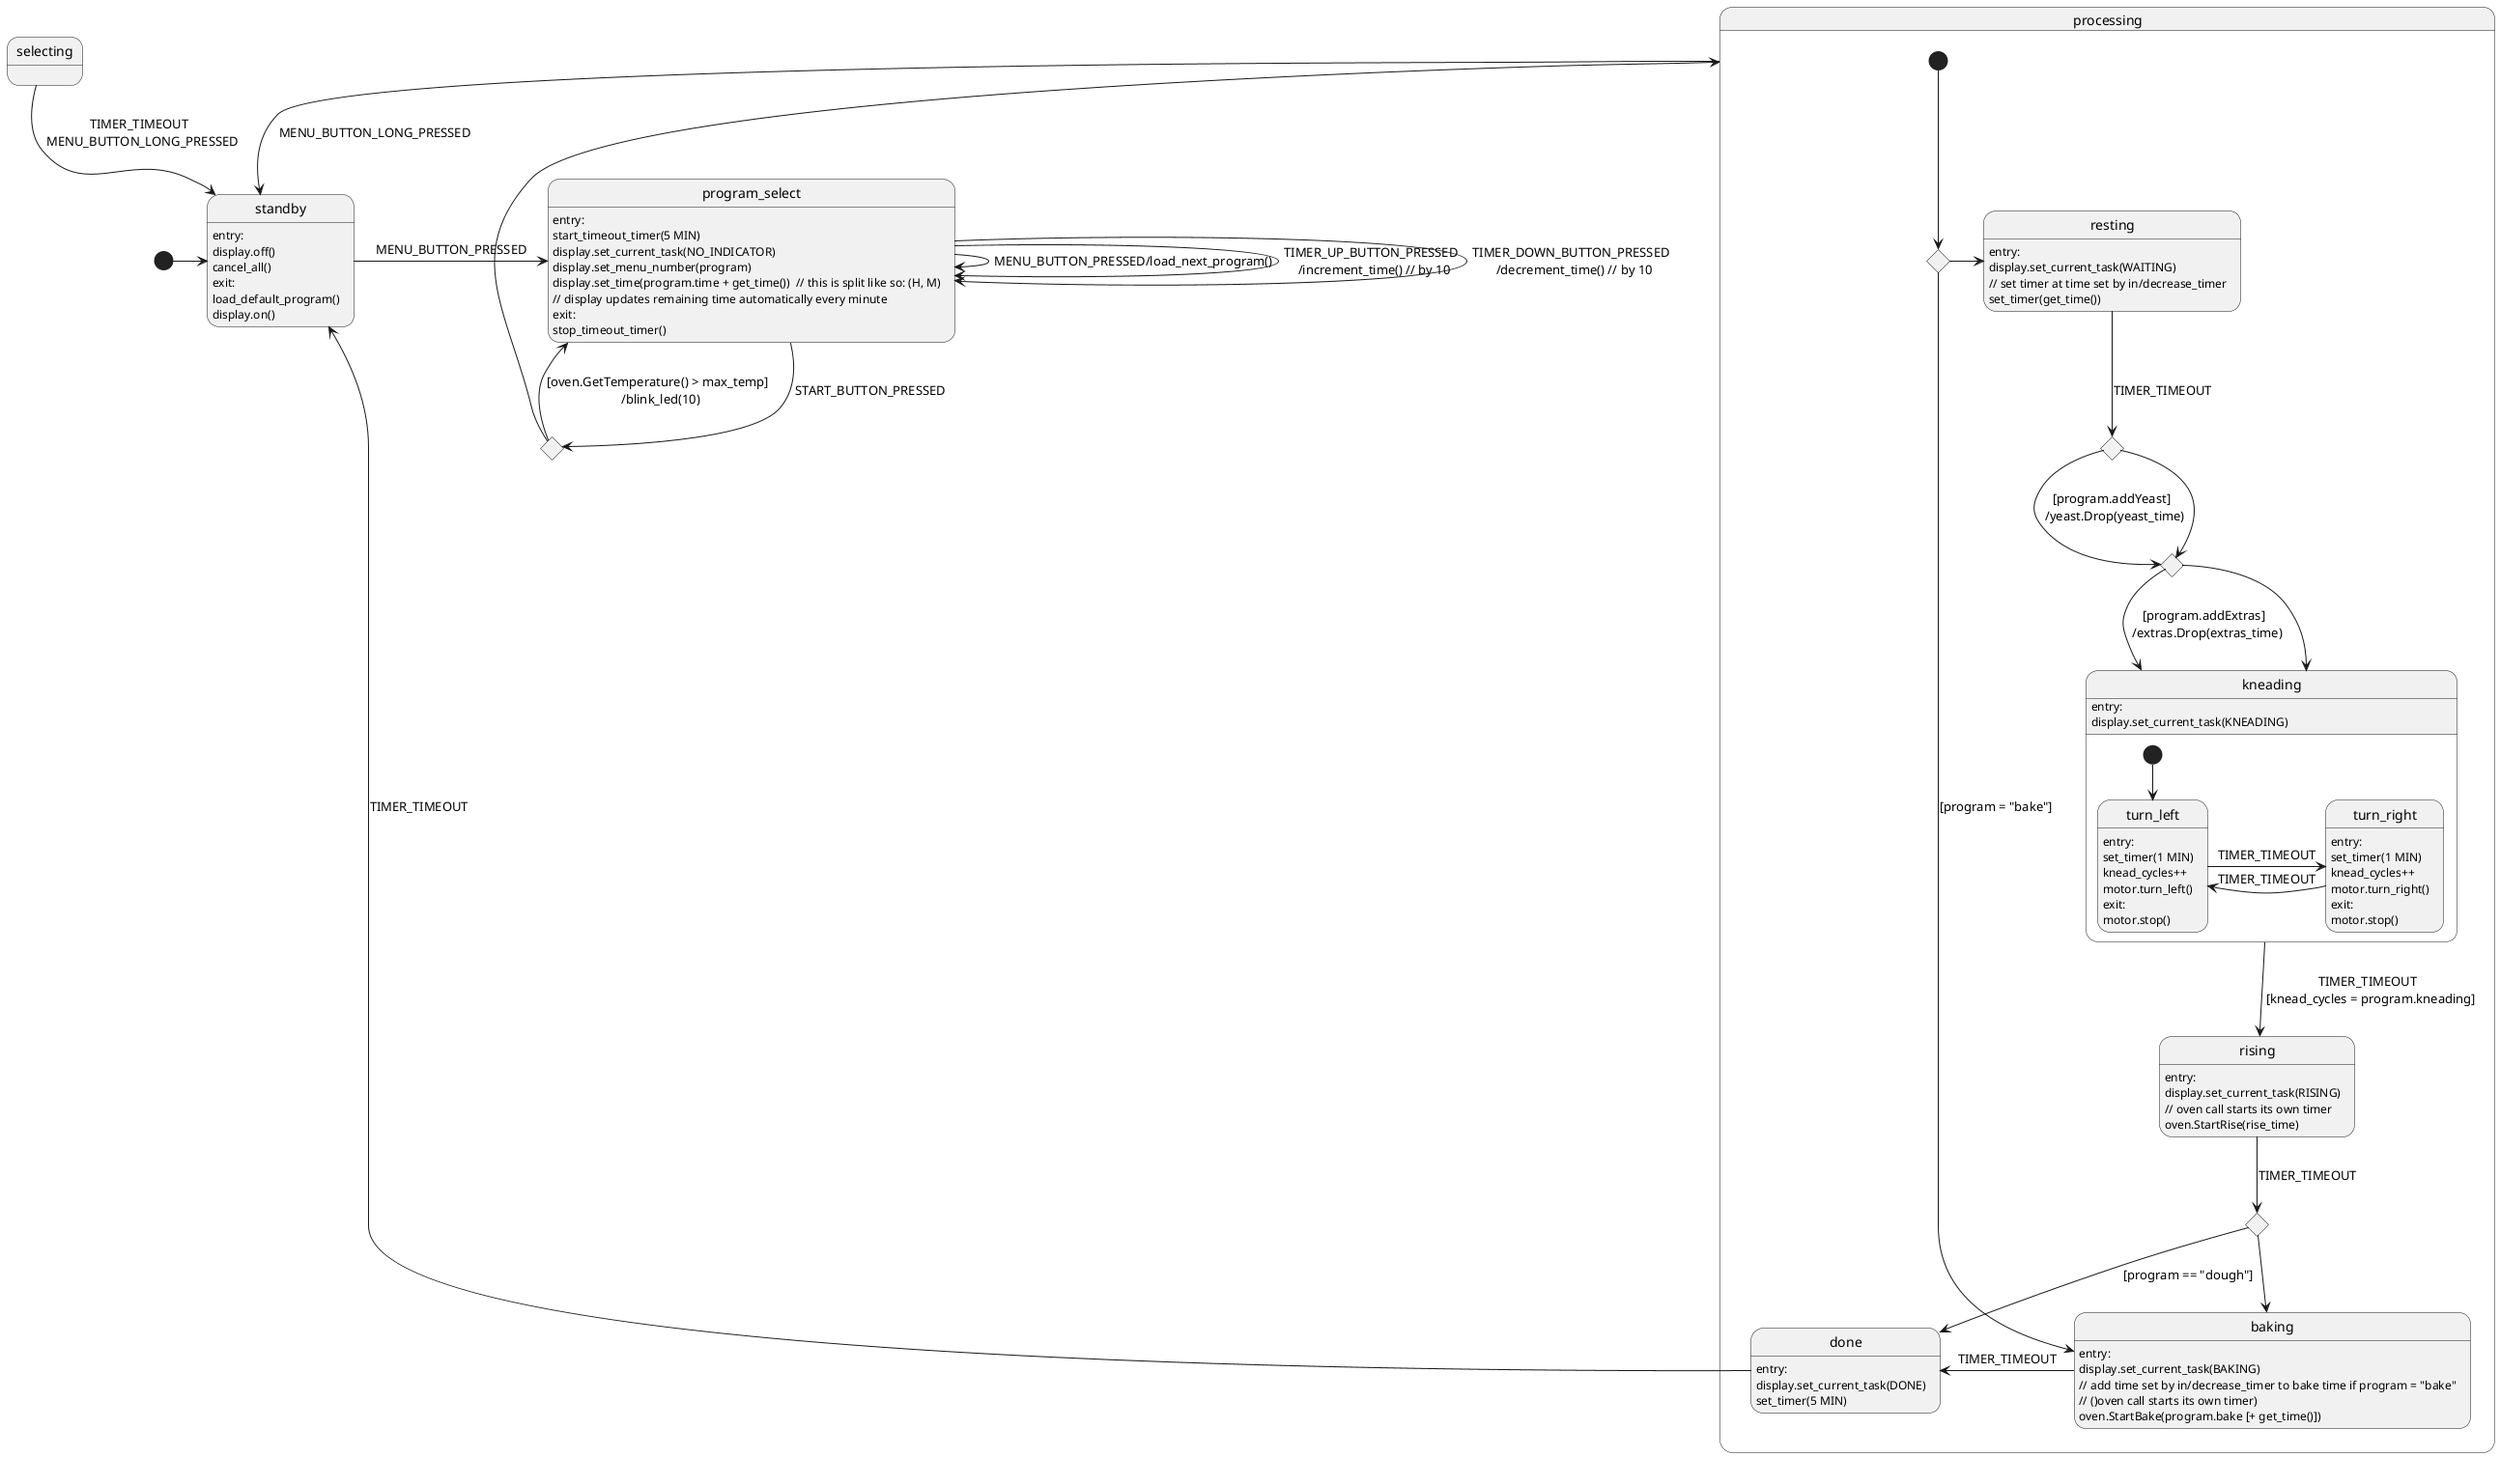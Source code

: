@startuml
'skinparam linetype ortho

' guard (conditional statement) "[condition]"
'	A --timeout[x=3]--> B (only happens when condition is met)
' action "/action"
'	B --timeout[x=2]/led_on()--> C (only happens once)

' entry / exit
'	| state 	|
'	|-----------|
'	| entry:	|
'	|  action_a	|  reset timer here
'	| do:		|
'	|  action_b |
'	| exit:		|
'	|  action_c	|

' look at the microwave project

state standby
standby : entry:
standby : display.off()
standby : cancel_all()
standby : exit:
standby : load_default_program()
standby : display.on()

state program_select
program_select : entry:
program_select : start_timeout_timer(5 MIN)
program_select : display.set_current_task(NO_INDICATOR)
program_select : display.set_menu_number(program)
program_select : display.set_time(program.time + get_time())  // this is split like so: (H, M)
program_select : // display updates remaining time automatically every minute
program_select : exit:
program_select : stop_timeout_timer()
state oven_check <<choice>>

[*]						->			standby
standby					->			program_select			: MENU_BUTTON_PRESSED
selecting				-->			standby					: TIMER_TIMEOUT \n MENU_BUTTON_LONG_PRESSED
processing				-->			standby					: MENU_BUTTON_LONG_PRESSED

program_select		->			program_select			: MENU_BUTTON_PRESSED/load_next_program()
program_select		->			program_select			: TIMER_UP_BUTTON_PRESSED \n /increment_time() // by 10
program_select		->			program_select			: TIMER_DOWN_BUTTON_PRESSED \n /decrement_time() // by 10
program_select		-->			oven_check				: START_BUTTON_PRESSED
oven_check			-->			program_select			: [oven.GetTemperature() > max_temp] \n /blink_led(10)
oven_check			-->			processing


state processing {
	state kneading
	state rising
    rising : entry:
    rising : display.set_current_task(RISING)
    rising : // oven call starts its own timer
    rising : oven.StartRise(rise_time)
    state rise_choice <<choice>>
	state baking

	state "resting" as wait_resting
	wait_resting : entry:
	wait_resting : display.set_current_task(WAITING)
	wait_resting : // set timer at time set by in/decrease_timer
	wait_resting : set_timer(get_time())

	state process_choice <<choice>>
	state yeast_choice <<choice>>
	state extras_choice <<choice>>

	[*]					-->			process_choice
	process_choice		->			wait_resting
	process_choice		-->			baking					: [program = "bake"]
	wait_resting		-->			yeast_choice			: TIMER_TIMEOUT
	yeast_choice		-->			extras_choice			: [program.addYeast] \n /yeast.Drop(yeast_time)
	yeast_choice		-->			extras_choice
	extras_choice		-->			kneading				: [program.addExtras] \n /extras.Drop(extras_time)
	extras_choice		-->			kneading
	rising				-->			rise_choice				: TIMER_TIMEOUT
	rise_choice			-->			done					: [program == "dough"]
	rise_choice			-->			baking
	baking				->			done					: TIMER_TIMEOUT
	done				-->			standby					: TIMER_TIMEOUT
}

baking : entry:
baking : display.set_current_task(BAKING)
baking : // add time set by in/decrease_timer to bake time if program = "bake"
baking : // ()oven call starts its own timer)
baking : oven.StartBake(program.bake [+ get_time()])

state kneading {
	state turn_left
	turn_left : entry:
	turn_left : set_timer(1 MIN)
	turn_left : knead_cycles++
	turn_left : motor.turn_left()
	turn_left : exit:
	turn_left : motor.stop()
	state turn_right
	turn_right : entry:
	turn_right : set_timer(1 MIN)
	turn_right : knead_cycles++
	turn_right : motor.turn_right()
	turn_right : exit:
	turn_right : motor.stop()

	[*]					-->			turn_left
	turn_left			->			turn_right				: TIMER_TIMEOUT
	turn_right			->			turn_left				: TIMER_TIMEOUT
	kneading			-->			rising					: TIMER_TIMEOUT \n [knead_cycles = program.kneading]
}
kneading : entry:
kneading : display.set_current_task(KNEADING)

state done
done : entry:
done : display.set_current_task(DONE)
done : set_timer(5 MIN)

@enduml